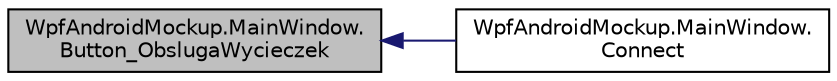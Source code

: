 digraph "WpfAndroidMockup.MainWindow.Button_ObslugaWycieczek"
{
 // INTERACTIVE_SVG=YES
  edge [fontname="Helvetica",fontsize="10",labelfontname="Helvetica",labelfontsize="10"];
  node [fontname="Helvetica",fontsize="10",shape=record];
  rankdir="LR";
  Node5 [label="WpfAndroidMockup.MainWindow.\lButton_ObslugaWycieczek",height=0.2,width=0.4,color="black", fillcolor="grey75", style="filled", fontcolor="black"];
  Node5 -> Node6 [dir="back",color="midnightblue",fontsize="10",style="solid",fontname="Helvetica"];
  Node6 [label="WpfAndroidMockup.MainWindow.\lConnect",height=0.2,width=0.4,color="black", fillcolor="white", style="filled",URL="$class_wpf_android_mockup_1_1_main_window.html#adcfba8fb3f0c36593aed929c6aefa4dd"];
}
